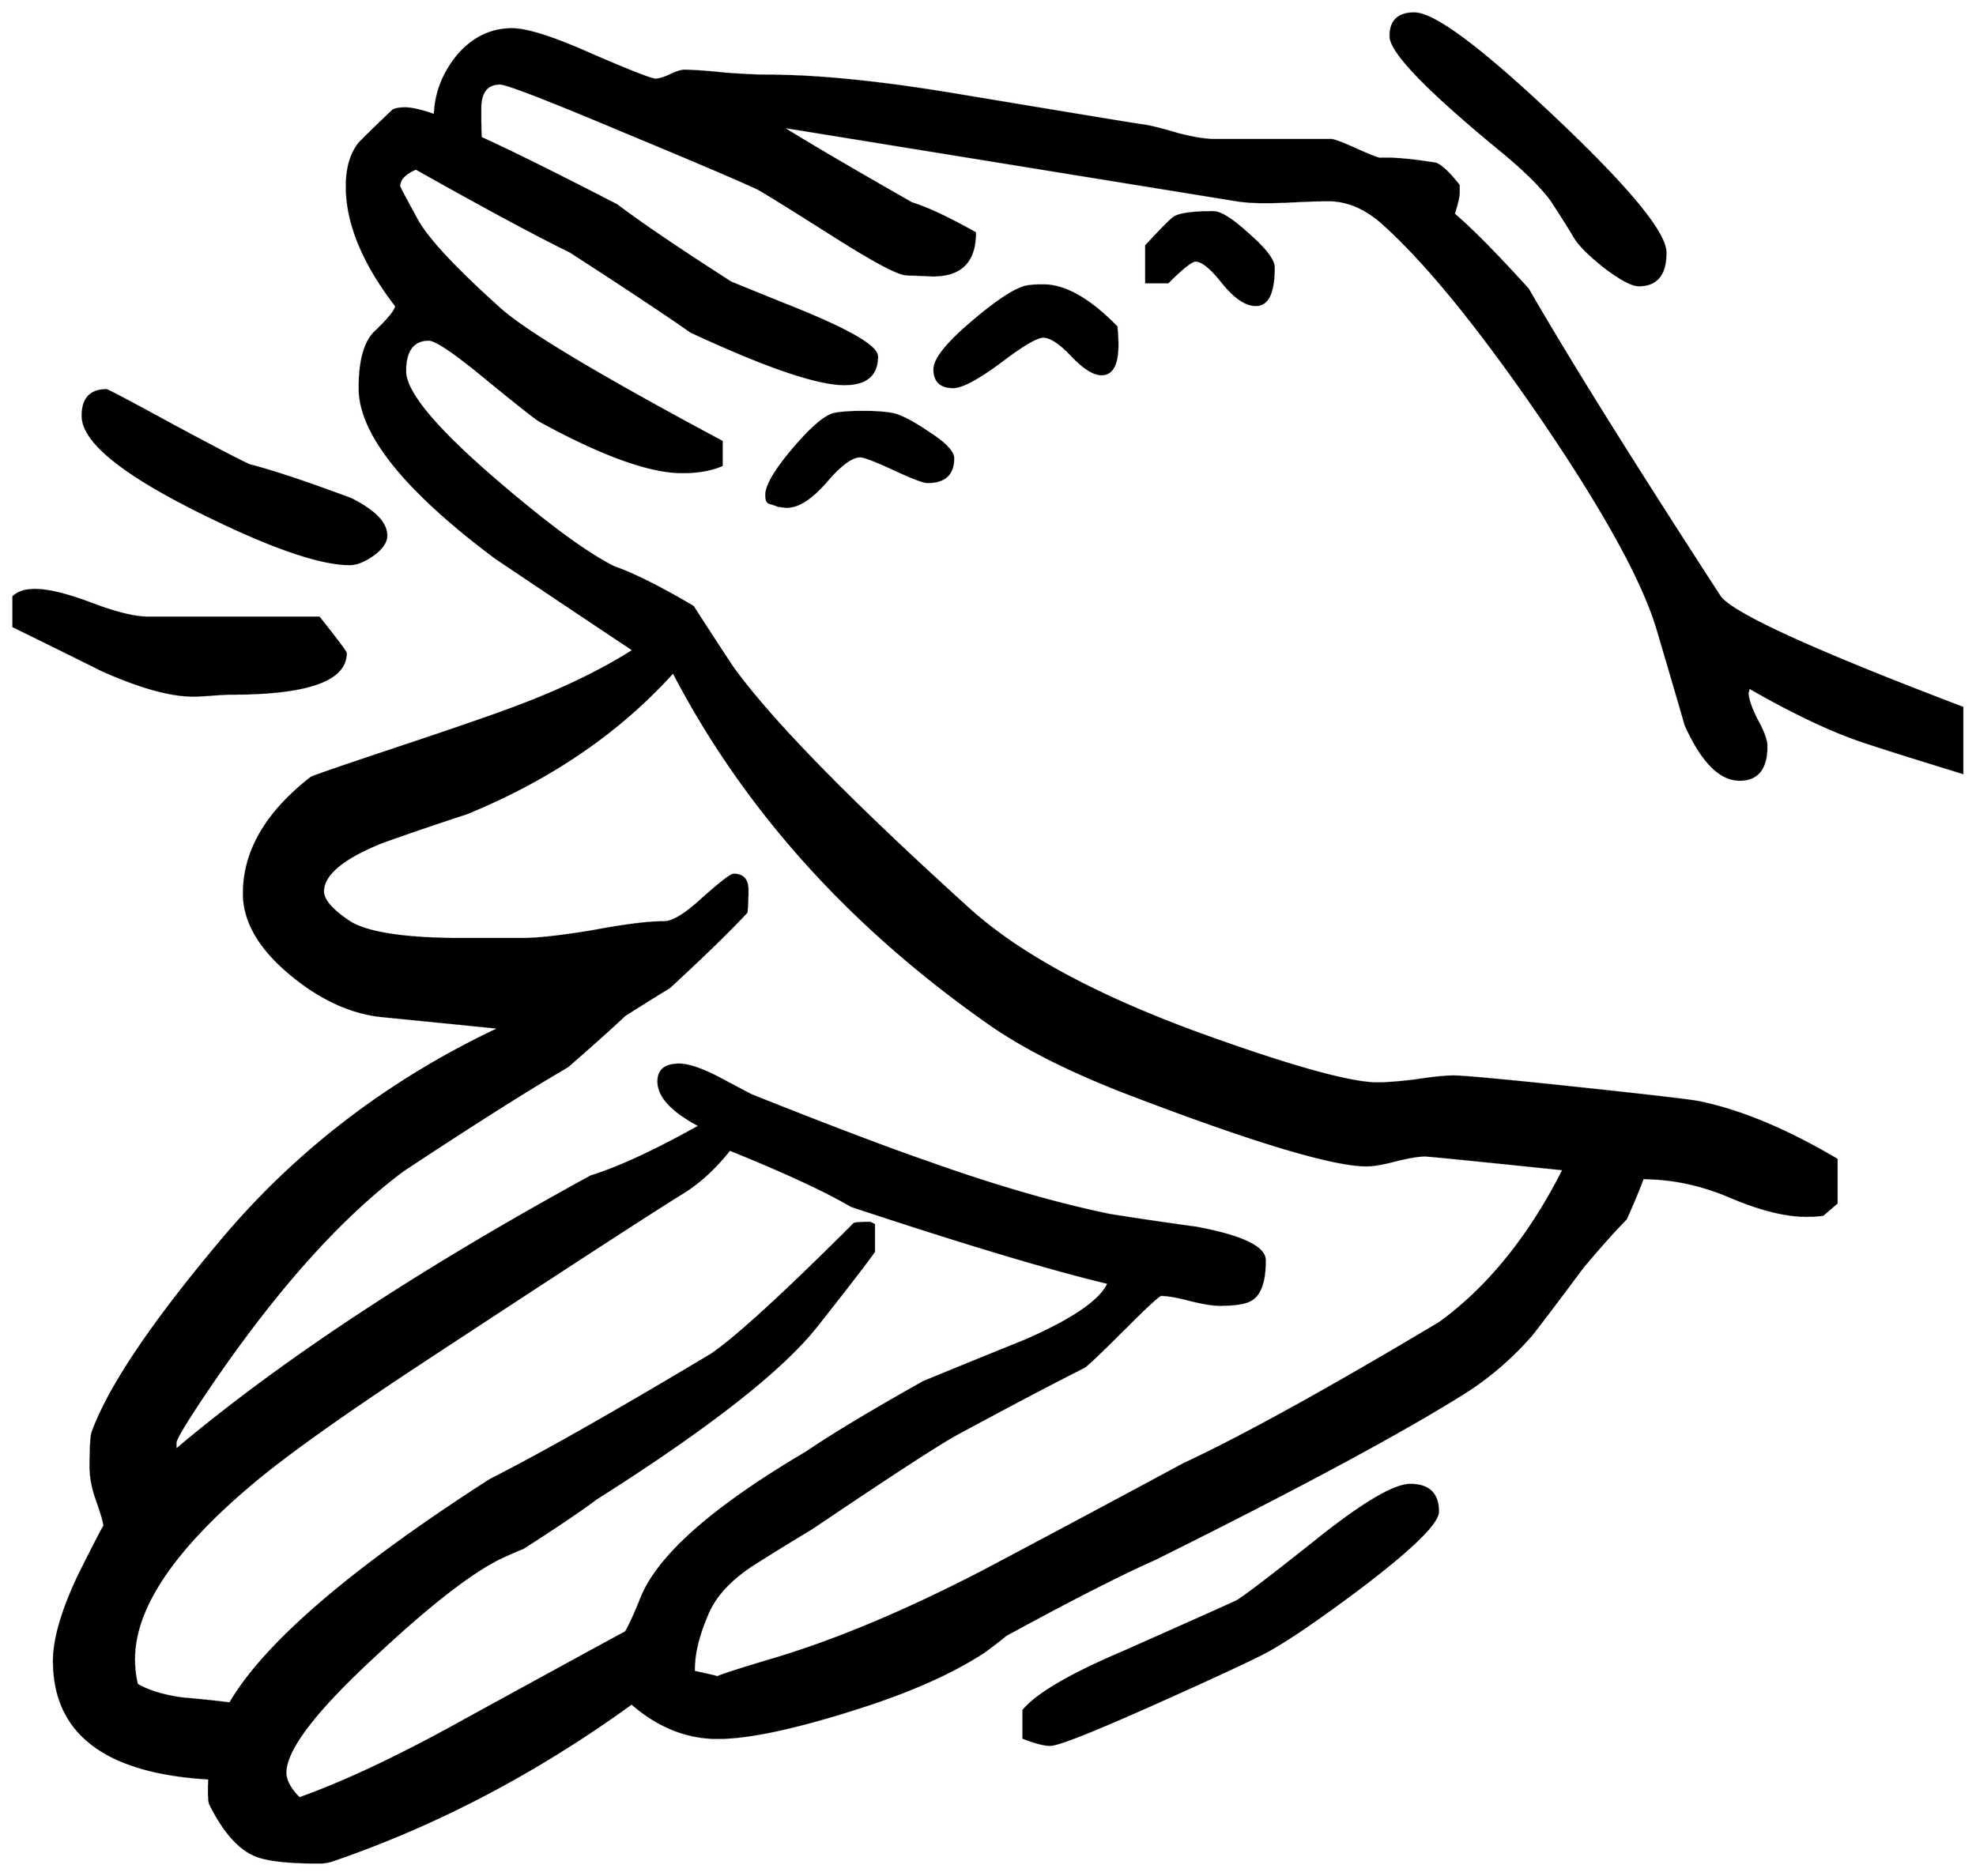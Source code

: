 


\begin{tikzpicture}[y=0.80pt, x=0.80pt, yscale=-1.0, xscale=1.0, inner sep=0pt, outer sep=0pt]
\begin{scope}[shift={(100.0,1664.0)},nonzero rule]
  \path[draw=.,fill=.,line width=1.600pt] (1752.0,-1233.0) ..
    controls (1752.0,-1211.0) and (1743.0,-1200.0) ..
    (1725.0,-1200.0) .. controls (1718.333,-1200.0) and
    (1707.0,-1206.0) .. (1691.0,-1218.0) .. controls
    (1675.0,-1230.667) and (1664.667,-1241.0) .. (1660.0,-1249.0) ..
    controls (1655.333,-1257.0) and (1647.333,-1269.667) ..
    (1636.0,-1287.0) .. controls (1625.333,-1301.0) and
    (1608.667,-1317.333) .. (1586.0,-1336.0) .. controls
    (1511.333,-1397.333) and (1474.0,-1436.0) .. (1474.0,-1452.0) ..
    controls (1474.0,-1467.333) and (1482.0,-1475.0) ..
    (1498.0,-1475.0) .. controls (1518.0,-1475.0) and
    (1565.333,-1439.667) .. (1640.0,-1369.0) .. controls
    (1714.667,-1298.333) and (1752.0,-1253.0) .. (1752.0,-1233.0) --
    cycle(1356.0,-1218.0) .. controls (1356.0,-1192.667) and
    (1350.0,-1180.0) .. (1338.0,-1180.0) .. controls
    (1328.0,-1180.0) and (1317.0,-1187.333) .. (1305.0,-1202.0) ..
    controls (1293.0,-1217.333) and (1283.667,-1225.0) ..
    (1277.0,-1225.0) .. controls (1273.0,-1225.0) and
    (1263.667,-1217.667) .. (1249.0,-1203.0) -- (1227.0,-1203.0) --
    (1227.0,-1240.0) .. controls (1243.667,-1258.0) and
    (1253.333,-1267.667) .. (1256.0,-1269.0) .. controls
    (1262.0,-1272.333) and (1275.0,-1274.0) .. (1295.0,-1274.0) ..
    controls (1302.333,-1274.0) and (1314.333,-1266.333) ..
    (1331.0,-1251.0) .. controls (1347.667,-1236.333) and
    (1356.0,-1225.333) .. (1356.0,-1218.0) --
    cycle(1198.0,-1140.0) .. controls (1198.0,-1120.0) and
    (1192.667,-1110.0) .. (1182.0,-1110.0) .. controls
    (1174.0,-1110.0) and (1164.0,-1116.333) .. (1152.0,-1129.0) ..
    controls (1140.0,-1141.667) and (1130.333,-1148.0) ..
    (1123.0,-1148.0) .. controls (1116.333,-1148.0) and
    (1101.667,-1139.333) .. (1079.0,-1122.0) .. controls
    (1056.333,-1105.333) and (1040.667,-1097.0) .. (1032.0,-1097.0) ..
    controls (1019.333,-1097.0) and (1013.0,-1103.0) ..
    (1013.0,-1115.0) .. controls (1013.0,-1125.0) and
    (1025.0,-1140.333) .. (1049.0,-1161.0) .. controls
    (1073.0,-1181.667) and (1091.0,-1194.0) .. (1103.0,-1198.0) ..
    controls (1107.0,-1199.333) and (1113.667,-1200.0) ..
    (1123.0,-1200.0) .. controls (1145.0,-1200.0) and
    (1169.667,-1186.0) .. (1197.0,-1158.0) .. controls
    (1197.667,-1151.333) and (1198.0,-1145.333) .. (1198.0,-1140.0) --
    cycle(1032.0,-1025.0) .. controls (1032.0,-1009.0) and
    (1023.333,-1001.0) .. (1006.0,-1001.0) .. controls
    (1002.0,-1001.0) and (990.667,-1005.333) .. (972.0,-1014.0) ..
    controls (953.333,-1022.667) and (942.0,-1027.0) ..
    (938.0,-1027.0) .. controls (929.333,-1027.0) and
    (917.667,-1018.333) .. (903.0,-1001.0) .. controls
    (888.333,-984.333) and (875.333,-976.0) .. (864.0,-976.0) ..
    controls (862.0,-976.0) and (859.0,-976.333) .. (855.0,-977.0)
    .. controls (851.667,-978.333) and (848.667,-979.333) ..
    (846.0,-980.0) .. controls (844.0,-980.667) and (843.0,-983.333)
    .. (843.0,-988.0) .. controls (843.0,-997.333) and
    (852.0,-1012.667) .. (870.0,-1034.0) .. controls
    (888.667,-1056.0) and (902.667,-1068.0) .. (912.0,-1070.0) ..
    controls (918.667,-1071.333) and (928.333,-1072.0) ..
    (941.0,-1072.0) .. controls (953.0,-1072.0) and
    (962.667,-1071.333) .. (970.0,-1070.0) .. controls
    (978.0,-1068.667) and (990.333,-1062.333) .. (1007.0,-1051.0) ..
    controls (1023.667,-1040.333) and (1032.0,-1031.667) ..
    (1032.0,-1025.0) -- cycle(2052.0,-707.0) .. controls
    (1991.333,-725.667) and (1954.667,-737.333) .. (1942.0,-742.0) ..
    controls (1911.333,-753.333) and (1876.333,-770.333) ..
    (1837.0,-793.0) -- (1836.0,-793.0) .. controls
    (1836.0,-791.667) and (1835.667,-790.0) .. (1835.0,-788.0) ..
    controls (1835.0,-782.0) and (1838.0,-773.0) ..
    (1844.0,-761.0) .. controls (1850.667,-749.0) and
    (1854.0,-740.0) .. (1854.0,-734.0) .. controls
    (1854.0,-711.333) and (1845.0,-700.0) .. (1827.0,-700.0) ..
    controls (1807.0,-700.0) and (1788.667,-718.667) ..
    (1772.0,-756.0) .. controls (1772.0,-756.667) and
    (1762.667,-788.667) .. (1744.0,-852.0) .. controls
    (1729.333,-901.333) and (1689.667,-973.333) .. (1625.0,-1068.0) ..
    controls (1563.667,-1157.333) and (1511.333,-1221.667) ..
    (1468.0,-1261.0) .. controls (1450.0,-1277.667) and
    (1431.0,-1286.0) .. (1411.0,-1286.0) .. controls
    (1403.667,-1286.0) and (1393.0,-1285.667) .. (1379.0,-1285.0) ..
    controls (1365.667,-1284.333) and (1355.333,-1284.0) ..
    (1348.0,-1284.0) .. controls (1336.0,-1284.0) and
    (1326.0,-1284.667) .. (1318.0,-1286.0) -- (862.0,-1360.0) --
    (862.0,-1358.0) .. controls (890.0,-1340.667) and
    (932.667,-1315.667) .. (990.0,-1283.0) .. controls
    (1005.333,-1278.333) and (1026.667,-1268.333) .. (1054.0,-1253.0) ..
    controls (1054.0,-1223.667) and (1039.333,-1209.333) ..
    (1010.0,-1210.0) -- (985.0,-1211.0) .. controls
    (977.0,-1211.0) and (953.0,-1223.667) .. (913.0,-1249.0) ..
    controls (865.667,-1279.0) and (839.333,-1295.333) ..
    (834.0,-1298.0) .. controls (814.0,-1307.333) and
    (768.667,-1326.667) .. (698.0,-1356.0) .. controls
    (622.0,-1388.0) and (580.667,-1404.0) .. (574.0,-1404.0) ..
    controls (560.667,-1404.0) and (554.0,-1395.667) ..
    (554.0,-1379.0) .. controls (554.0,-1355.667) and
    (554.333,-1345.667) .. (555.0,-1349.0) .. controls
    (585.667,-1335.0) and (631.333,-1312.333) .. (692.0,-1281.0) ..
    controls (716.667,-1262.333) and (755.0,-1236.333) ..
    (807.0,-1203.0) .. controls (811.667,-1201.0) and
    (829.667,-1193.667) .. (861.0,-1181.0) .. controls
    (923.667,-1156.333) and (955.0,-1138.667) .. (955.0,-1128.0) ..
    controls (955.0,-1109.333) and (944.0,-1100.0) ..
    (922.0,-1100.0) .. controls (894.667,-1100.0) and
    (843.0,-1117.667) .. (767.0,-1153.0) .. controls
    (740.333,-1171.667) and (699.667,-1198.667) .. (645.0,-1234.0) ..
    controls (609.667,-1251.333) and (557.667,-1279.333) ..
    (489.0,-1318.0) .. controls (477.667,-1313.333) and
    (472.0,-1307.333) .. (472.0,-1300.0) .. controls
    (472.0,-1299.333) and (478.0,-1288.0) .. (490.0,-1266.0) ..
    controls (500.667,-1246.667) and (528.667,-1216.667) ..
    (574.0,-1176.0) .. controls (600.0,-1152.667) and
    (674.667,-1108.0) .. (798.0,-1042.0) -- (798.0,-1018.0) ..
    controls (787.333,-1013.333) and (774.0,-1011.0) ..
    (758.0,-1011.0) .. controls (725.333,-1011.0) and
    (677.333,-1028.333) .. (614.0,-1063.0) .. controls
    (608.667,-1066.333) and (589.333,-1081.667) .. (556.0,-1109.0) ..
    controls (526.667,-1133.0) and (508.667,-1145.0) ..
    (502.0,-1145.0) .. controls (486.0,-1145.0) and
    (478.0,-1134.333) .. (478.0,-1113.0) .. controls
    (478.0,-1092.333) and (507.667,-1056.333) .. (567.0,-1005.0) ..
    controls (620.333,-959.0) and (661.0,-929.0) .. (689.0,-915.0)
    .. controls (708.333,-908.333) and (735.0,-895.0) ..
    (769.0,-875.0) .. controls (778.333,-860.333) and (791.333,-840.333)
    .. (808.0,-815.0) .. controls (846.0,-761.667) and
    (925.667,-680.0) .. (1047.0,-570.0) .. controls
    (1098.333,-523.333) and (1177.333,-480.667) .. (1284.0,-442.0) ..
    controls (1374.667,-409.333) and (1433.667,-393.0) ..
    (1461.0,-393.0) .. controls (1469.667,-393.0) and
    (1482.333,-394.0) .. (1499.0,-396.0) .. controls
    (1516.333,-398.667) and (1529.333,-400.0) .. (1538.0,-400.0) ..
    controls (1546.667,-400.0) and (1580.0,-397.0) ..
    (1638.0,-391.0) .. controls (1726.667,-381.667) and
    (1776.0,-376.0) .. (1786.0,-374.0) .. controls
    (1828.0,-365.333) and (1874.333,-346.0) .. (1925.0,-316.0) --
    (1925.0,-272.0) -- (1911.0,-260.0) .. controls
    (1906.333,-259.333) and (1900.667,-259.0) .. (1894.0,-259.0) ..
    controls (1873.333,-259.0) and (1848.0,-265.333) ..
    (1818.0,-278.0) .. controls (1788.667,-290.667) and
    (1759.0,-297.0) .. (1729.0,-297.0) .. controls
    (1725.667,-287.667) and (1720.0,-274.0) .. (1712.0,-256.0) ..
    controls (1702.0,-246.0) and (1687.667,-230.0) ..
    (1669.0,-208.0) .. controls (1641.667,-171.333) and
    (1624.0,-148.0) .. (1616.0,-138.0) .. controls
    (1596.0,-115.333) and (1574.0,-96.333) .. (1550.0,-81.0) ..
    controls (1486.667,-41.0) and (1382.0,15.333) .. (1236.0,88.0)
    .. controls (1201.333,103.333) and (1151.0,129.0) ..
    (1085.0,165.0) .. controls (1080.333,169.0) and (1073.0,174.667)
    .. (1063.0,182.0) .. controls (1032.333,202.0) and
    (992.667,220.0) .. (944.0,236.0) .. controls (876.667,258.0) and
    (826.667,269.0) .. (794.0,269.0) .. controls (762.667,269.0) and
    (733.667,257.333) .. (707.0,234.0) .. controls (610.333,304.0) and
    (509.333,357.0) .. (404.0,393.0) .. controls (400.0,394.333) and
    (395.667,395.0) .. (391.0,395.0) .. controls (358.333,395.0) and
    (336.333,392.333) .. (325.0,387.0) .. controls (309.0,379.667) and
    (294.333,362.667) .. (281.0,336.0) .. controls (279.667,333.333) and
    (279.333,324.667) .. (280.0,310.0) .. controls (175.333,304.0) and
    (123.0,264.333) .. (123.0,191.0) .. controls (123.0,169.0) and
    (131.333,140.333) .. (148.0,105.0) .. controls (165.333,70.333) and
    (174.0,53.667) .. (174.0,55.0) .. controls (174.0,51.667) and
    (171.667,43.333) .. (167.0,30.0) .. controls (162.333,17.333) and
    (160.0,5.667) .. (160.0,-5.0) .. controls (160.0,-24.333) and
    (160.667,-36.0) .. (162.0,-40.0) .. controls (178.667,-86.0) and
    (222.667,-151.333) .. (294.0,-236.0) .. controls (370.0,-326.0)
    and (463.333,-397.0) .. (574.0,-449.0) .. controls
    (541.333,-452.333) and (501.333,-456.333) .. (454.0,-461.0) ..
    controls (423.333,-464.333) and (393.333,-478.0) .. (364.0,-502.0)
    .. controls (331.333,-528.667) and (315.0,-556.333) ..
    (315.0,-585.0) .. controls (315.0,-627.667) and (337.667,-666.667)
    .. (383.0,-702.0) .. controls (385.0,-703.333) and
    (415.0,-713.667) .. (473.0,-733.0) .. controls (531.0,-752.333)
    and (571.333,-766.333) .. (594.0,-775.0) .. controls
    (639.333,-792.333) and (677.667,-811.0) .. (709.0,-831.0) ..
    controls (663.0,-861.667) and (616.667,-892.667) .. (570.0,-924.0)
    .. controls (478.0,-992.667) and (432.0,-1050.0) ..
    (432.0,-1096.0) .. controls (432.0,-1124.0) and
    (437.333,-1143.0) .. (448.0,-1153.0) .. controls
    (461.333,-1165.667) and (468.333,-1174.333) .. (469.0,-1179.0) ..
    controls (435.667,-1222.333) and (419.0,-1262.667) ..
    (419.0,-1300.0) .. controls (419.0,-1318.667) and
    (423.333,-1333.333) .. (432.0,-1344.0) .. controls
    (443.333,-1355.333) and (454.667,-1366.333) .. (466.0,-1377.0) ..
    controls (468.667,-1378.333) and (472.667,-1379.0) ..
    (478.0,-1379.0) .. controls (484.667,-1379.0) and
    (494.667,-1376.667) .. (508.0,-1372.0) .. controls
    (508.667,-1394.0) and (516.333,-1414.0) .. (531.0,-1432.0) ..
    controls (546.333,-1450.0) and (564.667,-1459.0) ..
    (586.0,-1459.0) .. controls (601.333,-1459.0) and
    (628.333,-1450.333) .. (667.0,-1433.0) .. controls
    (705.667,-1416.333) and (727.0,-1408.0) .. (731.0,-1408.0) ..
    controls (734.333,-1408.0) and (739.0,-1409.333) ..
    (745.0,-1412.0) .. controls (751.667,-1415.333) and
    (756.667,-1417.0) .. (760.0,-1417.0) .. controls
    (769.333,-1417.0) and (783.333,-1416.0) .. (802.0,-1414.0) ..
    controls (821.333,-1412.667) and (835.667,-1412.0) ..
    (845.0,-1412.0) .. controls (895.0,-1412.0) and
    (958.0,-1405.667) .. (1034.0,-1393.0) .. controls
    (1150.0,-1373.667) and (1212.667,-1363.333) .. (1222.0,-1362.0) ..
    controls (1228.667,-1361.333) and (1241.0,-1358.333) ..
    (1259.0,-1353.0) .. controls (1274.333,-1349.0) and
    (1286.667,-1347.0) .. (1296.0,-1347.0) -- (1414.0,-1347.0) ..
    controls (1416.667,-1347.0) and (1424.667,-1344.0) ..
    (1438.0,-1338.0) .. controls (1451.333,-1332.0) and
    (1459.667,-1328.667) .. (1463.0,-1328.0) .. controls
    (1476.333,-1328.667) and (1495.333,-1327.0) .. (1520.0,-1323.0) ..
    controls (1526.0,-1320.333) and (1533.667,-1313.0) ..
    (1543.0,-1301.0) -- (1543.0,-1294.0) .. controls
    (1543.0,-1290.0) and (1541.333,-1282.667) .. (1538.0,-1272.0) ..
    controls (1556.0,-1256.667) and (1581.0,-1231.333) ..
    (1613.0,-1196.0) .. controls (1653.667,-1125.333) and
    (1718.333,-1021.667) .. (1807.0,-885.0) .. controls
    (1819.667,-867.667) and (1901.333,-830.333) .. (2052.0,-773.0) --
    (2052.0,-707.0) -- cycle(459.0,-947.0) .. controls
    (459.0,-940.333) and (454.333,-933.667) .. (445.0,-927.0) ..
    controls (436.333,-921.0) and (428.667,-918.0) .. (422.0,-918.0)
    .. controls (391.333,-918.0) and (340.0,-936.0) ..
    (268.0,-972.0) .. controls (190.667,-1010.667) and
    (152.0,-1042.667) .. (152.0,-1068.0) .. controls
    (152.0,-1085.333) and (160.0,-1094.0) .. (176.0,-1094.0) ..
    controls (177.333,-1094.0) and (200.0,-1082.0) ..
    (244.0,-1058.0) .. controls (288.667,-1034.0) and
    (314.333,-1020.667) .. (321.0,-1018.0) .. controls
    (344.333,-1012.0) and (378.333,-1000.667) .. (423.0,-984.0) ..
    controls (447.0,-972.0) and (459.0,-959.667) .. (459.0,-947.0)
    -- cycle(1522.0,40.0) .. controls (1522.0,51.333) and
    (1496.667,76.333) .. (1446.0,115.0) .. controls (1402.667,147.667)
    and (1370.0,170.0) .. (1348.0,182.0) .. controls
    (1330.0,191.333) and (1292.667,208.667) .. (1236.0,234.0) ..
    controls (1173.333,262.0) and (1138.0,276.0) .. (1130.0,276.0)
    .. controls (1124.0,276.0) and (1115.0,273.667) ..
    (1103.0,269.0) -- (1103.0,241.0) .. controls (1117.0,224.333)
    and (1150.667,204.667) .. (1204.0,182.0) .. controls
    (1276.0,150.0) and (1314.0,133.0) .. (1318.0,131.0) ..
    controls (1324.667,127.667) and (1354.333,105.0) .. (1407.0,63.0)
    .. controls (1449.667,29.667) and (1478.667,13.0) .. (1494.0,13.0)
    .. controls (1512.667,13.0) and (1522.0,22.0) .. (1522.0,40.0)
    -- cycle(418.0,-828.0) .. controls (418.0,-800.667) and
    (379.333,-787.0) .. (302.0,-787.0) .. controls (298.0,-787.0)
    and (291.667,-786.667) .. (283.0,-786.0) .. controls
    (274.333,-785.333) and (268.0,-785.0) .. (264.0,-785.0) ..
    controls (240.667,-785.0) and (209.667,-793.667) .. (171.0,-811.0)
    .. controls (141.667,-825.667) and (112.0,-840.333) ..
    (82.0,-855.0) -- (82.0,-885.0) .. controls (86.667,-889.667) and
    (94.0,-892.0) .. (104.0,-892.0) .. controls (117.333,-892.0)
    and (136.333,-887.333) .. (161.0,-878.0) .. controls
    (185.667,-868.667) and (204.667,-864.0) .. (218.0,-864.0) --
    (391.0,-864.0) .. controls (409.0,-841.333) and (418.0,-829.333)
    .. (418.0,-828.0) -- cycle(1649.0,-306.0) .. controls
    (1559.0,-315.333) and (1512.333,-320.0) .. (1509.0,-320.0) ..
    controls (1502.333,-320.0) and (1492.333,-318.333) ..
    (1479.0,-315.0) .. controls (1466.333,-311.667) and
    (1456.667,-310.0) .. (1450.0,-310.0) .. controls
    (1416.0,-310.0) and (1337.0,-333.667) .. (1213.0,-381.0) ..
    controls (1151.667,-404.333) and (1102.667,-429.0) ..
    (1066.0,-455.0) .. controls (926.0,-553.667) and
    (820.333,-671.667) .. (749.0,-809.0) .. controls (694.333,-748.333)
    and (624.667,-700.667) .. (540.0,-666.0) .. controls
    (511.333,-656.667) and (483.0,-647.0) .. (455.0,-637.0) ..
    controls (415.0,-621.0) and (395.0,-604.333) .. (395.0,-587.0)
    .. controls (395.0,-578.333) and (404.0,-568.0) ..
    (422.0,-556.0) .. controls (440.667,-544.667) and (478.667,-539.0)
    .. (536.0,-539.0) -- (596.0,-539.0) .. controls
    (612.0,-539.0) and (636.0,-541.667) .. (668.0,-547.0) ..
    controls (700.0,-553.0) and (724.0,-556.0) .. (740.0,-556.0)
    .. controls (748.667,-556.0) and (761.667,-564.0) ..
    (779.0,-580.0) .. controls (797.0,-596.0) and (807.333,-604.0)
    .. (810.0,-604.0) .. controls (819.333,-604.0) and
    (824.0,-599.0) .. (824.0,-589.0) .. controls (824.0,-577.667)
    and (823.667,-570.0) .. (823.0,-566.0) .. controls
    (806.333,-548.0) and (780.333,-522.667) .. (745.0,-490.0) ..
    controls (735.0,-484.0) and (720.0,-474.667) .. (700.0,-462.0)
    .. controls (687.333,-450.0) and (668.0,-432.667) ..
    (642.0,-410.0) .. controls (604.0,-388.0) and (548.667,-353.0)
    .. (476.0,-305.0) .. controls (410.667,-256.333) and
    (343.333,-180.333) .. (274.0,-77.0) .. controls (255.333,-49.0)
    and (246.0,-33.333) .. (246.0,-30.0) -- (246.0,-22.0) ..
    controls (352.667,-112.0) and (492.667,-204.333) .. (666.0,-299.0)
    .. controls (694.0,-307.667) and (730.667,-324.667) ..
    (776.0,-350.0) .. controls (748.0,-364.667) and (734.0,-379.667)
    .. (734.0,-395.0) .. controls (734.0,-406.333) and
    (741.0,-412.0) .. (755.0,-412.0) .. controls (763.667,-412.0)
    and (776.0,-408.0) .. (792.0,-400.0) .. controls
    (814.667,-388.0) and (826.667,-381.667) .. (828.0,-381.0) ..
    controls (906.667,-349.667) and (966.333,-327.0) ..
    (1007.0,-313.0) .. controls (1074.333,-289.0) and
    (1135.333,-271.333) .. (1190.0,-260.0) .. controls
    (1219.333,-255.333) and (1248.667,-251.0) .. (1278.0,-247.0) ..
    controls (1324.0,-238.333) and (1347.0,-227.333) ..
    (1347.0,-214.0) .. controls (1347.0,-191.333) and
    (1341.667,-177.667) .. (1331.0,-173.0) .. controls
    (1325.0,-170.333) and (1315.0,-169.0) .. (1301.0,-169.0) ..
    controls (1294.333,-169.0) and (1284.333,-170.667) ..
    (1271.0,-174.0) .. controls (1258.333,-177.333) and
    (1248.667,-179.0) .. (1242.0,-179.0) .. controls
    (1240.0,-179.0) and (1228.0,-168.0) .. (1206.0,-146.0) ..
    controls (1181.333,-121.333) and (1167.333,-108.0) ..
    (1164.0,-106.0) .. controls (1134.667,-91.333) and
    (1091.0,-68.333) .. (1033.0,-37.0) .. controls (1011.0,-24.333)
    and (963.0,7.0) .. (889.0,57.0) .. controls (869.0,69.0) and
    (849.0,81.333) .. (829.0,94.0) .. controls (805.667,109.333) and
    (790.333,126.333) .. (783.0,145.0) .. controls (773.667,167.0) and
    (769.333,186.0) .. (770.0,202.0) .. controls (788.667,206.0) and
    (796.667,208.0) .. (794.0,208.0) .. controls (790.0,208.0) and
    (808.0,202.0) .. (848.0,190.0) .. controls (911.333,171.333) and
    (982.333,141.667) .. (1061.0,101.0) .. controls (1129.0,65.0)
    and (1197.0,28.667) .. (1265.0,-8.0) .. controls
    (1325.0,-36.0) and (1411.333,-83.667) .. (1524.0,-151.0) ..
    controls (1573.333,-187.0) and (1615.0,-238.667) ..
    (1649.0,-306.0) -- cycle(1189.0,-191.0) .. controls
    (1130.333,-205.0) and (1043.667,-231.0) .. (929.0,-269.0) ..
    controls (903.0,-284.333) and (862.0,-303.333) .. (806.0,-326.0)
    .. controls (791.333,-307.333) and (775.333,-292.667) ..
    (758.0,-282.0) .. controls (726.667,-262.667) and (641.0,-207.0)
    .. (501.0,-115.0) .. controls (413.667,-57.667) and
    (353.0,-14.333) .. (319.0,15.0) .. controls (242.333,80.333) and
    (204.0,138.333) .. (204.0,189.0) .. controls (204.0,198.333) and
    (205.0,207.0) .. (207.0,215.0) .. controls (218.333,221.667) and
    (233.667,226.333) .. (253.0,229.0) .. controls (269.0,230.333) and
    (285.0,232.0) .. (301.0,234.0) .. controls (336.333,173.333) and
    (424.0,98.0) .. (564.0,8.0) .. controls (615.333,-18.0) and
    (690.0,-60.333) .. (788.0,-119.0) .. controls (814.0,-137.0)
    and (862.0,-181.0) .. (932.0,-251.0) .. controls
    (934.0,-251.667) and (939.333,-252.0) .. (948.0,-252.0) --
    (952.0,-250.0) -- (952.0,-223.0) .. controls (944.0,-211.667)
    and (925.0,-187.0) .. (895.0,-149.0) .. controls
    (860.333,-104.333) and (785.667,-45.667) .. (671.0,27.0) .. controls
    (655.0,39.0) and (630.333,55.667) .. (597.0,77.0) .. controls
    (591.667,79.0) and (583.333,82.667) .. (572.0,88.0) .. controls
    (542.0,103.333) and (500.333,136.0) .. (447.0,186.0) .. controls
    (387.0,241.333) and (357.0,280.667) .. (357.0,304.0) .. controls
    (357.0,312.0) and (361.667,320.667) .. (371.0,330.0) .. controls
    (417.667,313.333) and (473.333,287.0) .. (538.0,251.0) .. controls
    (642.667,193.667) and (697.0,164.0) .. (701.0,162.0) .. controls
    (705.0,155.333) and (710.333,143.667) .. (717.0,127.0) .. controls
    (734.333,84.333) and (790.0,35.333) .. (884.0,-20.0) .. controls
    (909.333,-37.333) and (948.667,-61.0) .. (1002.0,-91.0) ..
    controls (1036.0,-105.0) and (1070.333,-119.0) ..
    (1105.0,-133.0) .. controls (1153.667,-154.333) and
    (1181.667,-173.667) .. (1189.0,-191.0) -- cycle;
\end{scope}

\end{tikzpicture}

